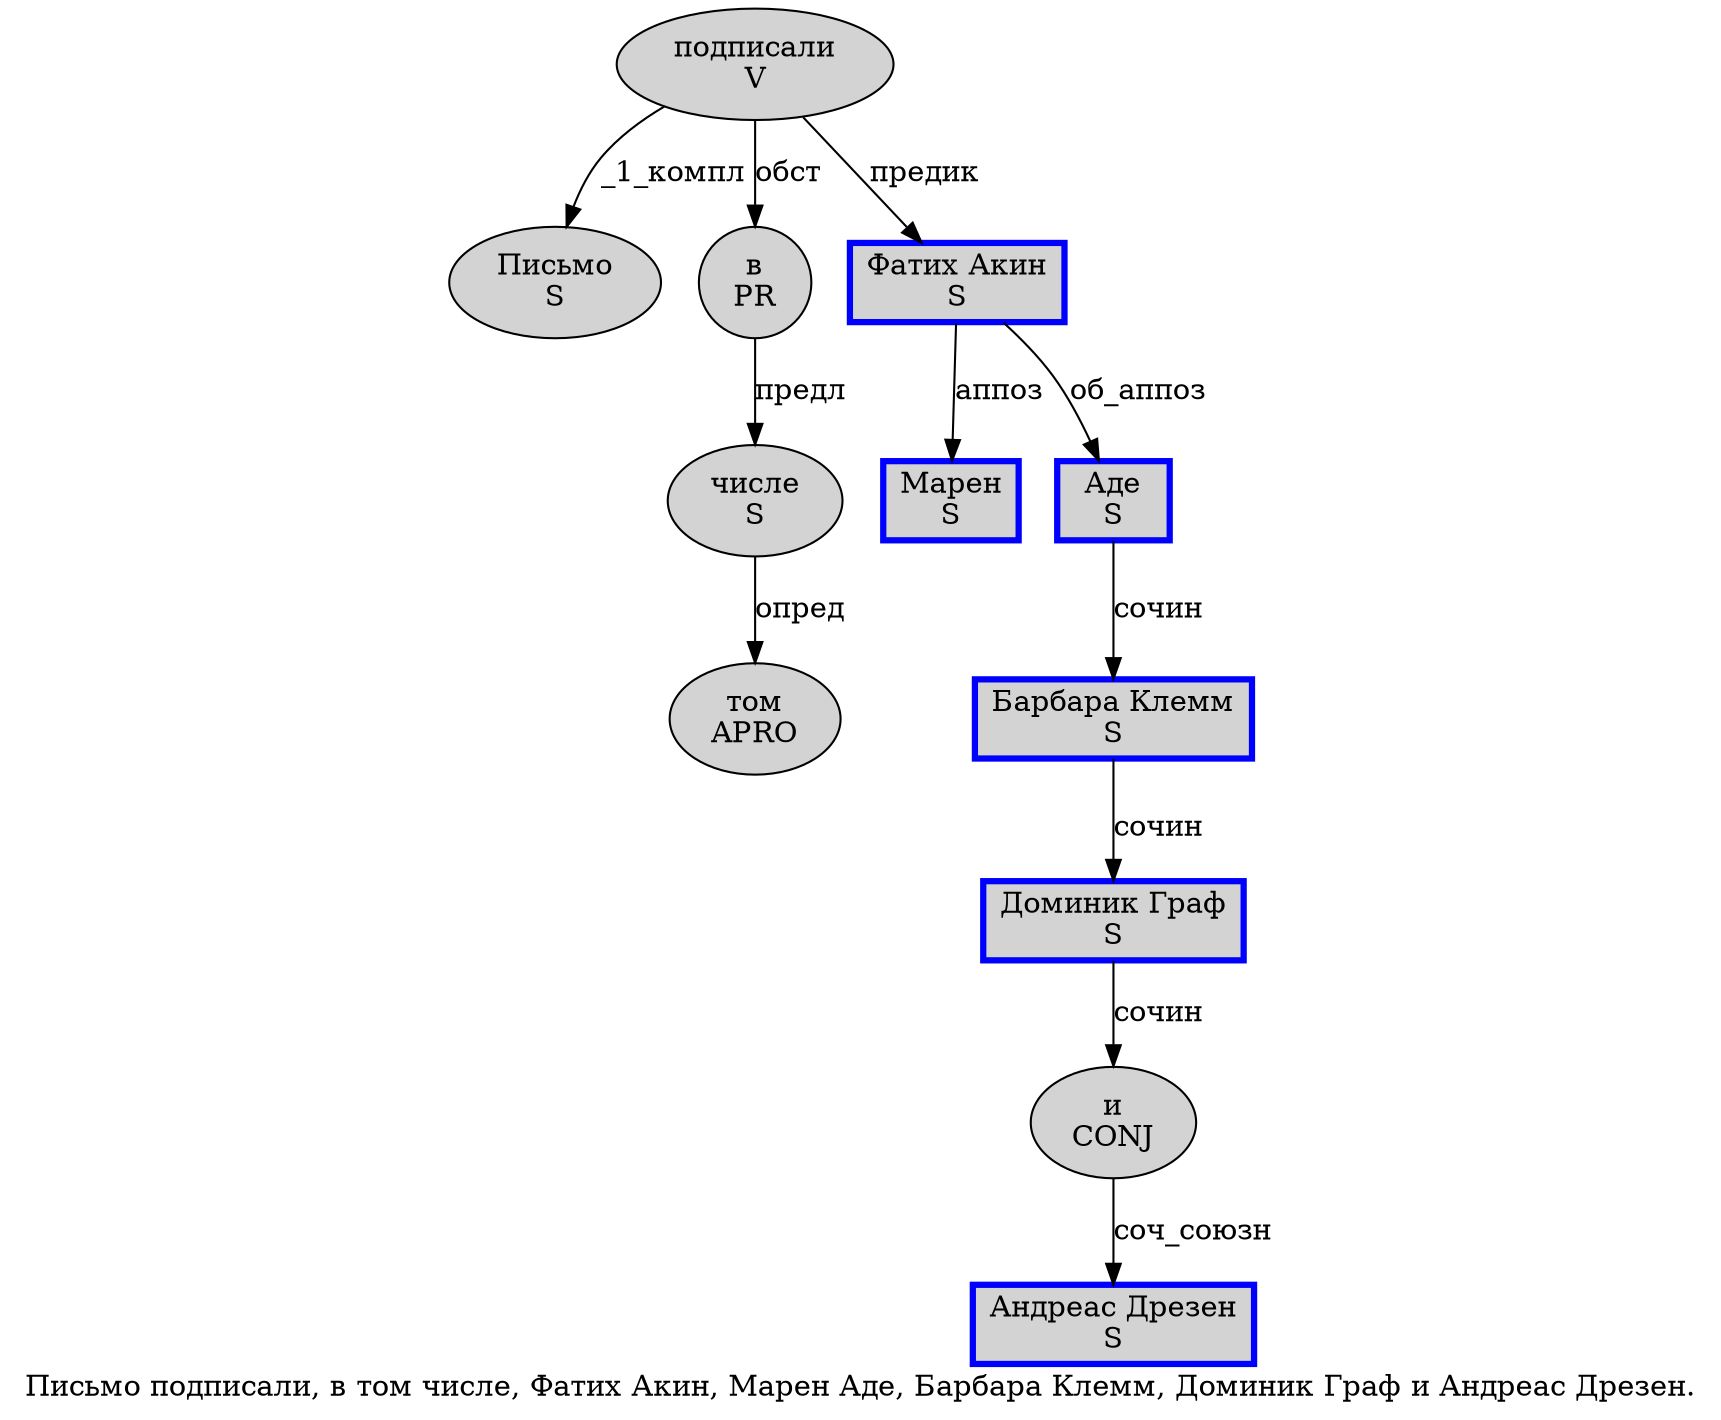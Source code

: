 digraph SENTENCE_605 {
	graph [label="Письмо подписали, в том числе, Фатих Акин, Марен Аде, Барбара Клемм, Доминик Граф и Андреас Дрезен."]
	node [style=filled]
		0 [label="Письмо
S" color="" fillcolor=lightgray penwidth=1 shape=ellipse]
		1 [label="подписали
V" color="" fillcolor=lightgray penwidth=1 shape=ellipse]
		3 [label="в
PR" color="" fillcolor=lightgray penwidth=1 shape=ellipse]
		4 [label="том
APRO" color="" fillcolor=lightgray penwidth=1 shape=ellipse]
		5 [label="числе
S" color="" fillcolor=lightgray penwidth=1 shape=ellipse]
		7 [label="Фатих Акин
S" color=blue fillcolor=lightgray penwidth=3 shape=box]
		9 [label="Марен
S" color=blue fillcolor=lightgray penwidth=3 shape=box]
		10 [label="Аде
S" color=blue fillcolor=lightgray penwidth=3 shape=box]
		12 [label="Барбара Клемм
S" color=blue fillcolor=lightgray penwidth=3 shape=box]
		14 [label="Доминик Граф
S" color=blue fillcolor=lightgray penwidth=3 shape=box]
		15 [label="и
CONJ" color="" fillcolor=lightgray penwidth=1 shape=ellipse]
		16 [label="Андреас Дрезен
S" color=blue fillcolor=lightgray penwidth=3 shape=box]
			7 -> 10 [label="об_аппоз"]
			7 -> 9 [label="аппоз"]
			1 -> 0 [label="_1_компл"]
			1 -> 3 [label="обст"]
			1 -> 7 [label="предик"]
			5 -> 4 [label="опред"]
			12 -> 14 [label="сочин"]
			15 -> 16 [label="соч_союзн"]
			3 -> 5 [label="предл"]
			10 -> 12 [label="сочин"]
			14 -> 15 [label="сочин"]
}